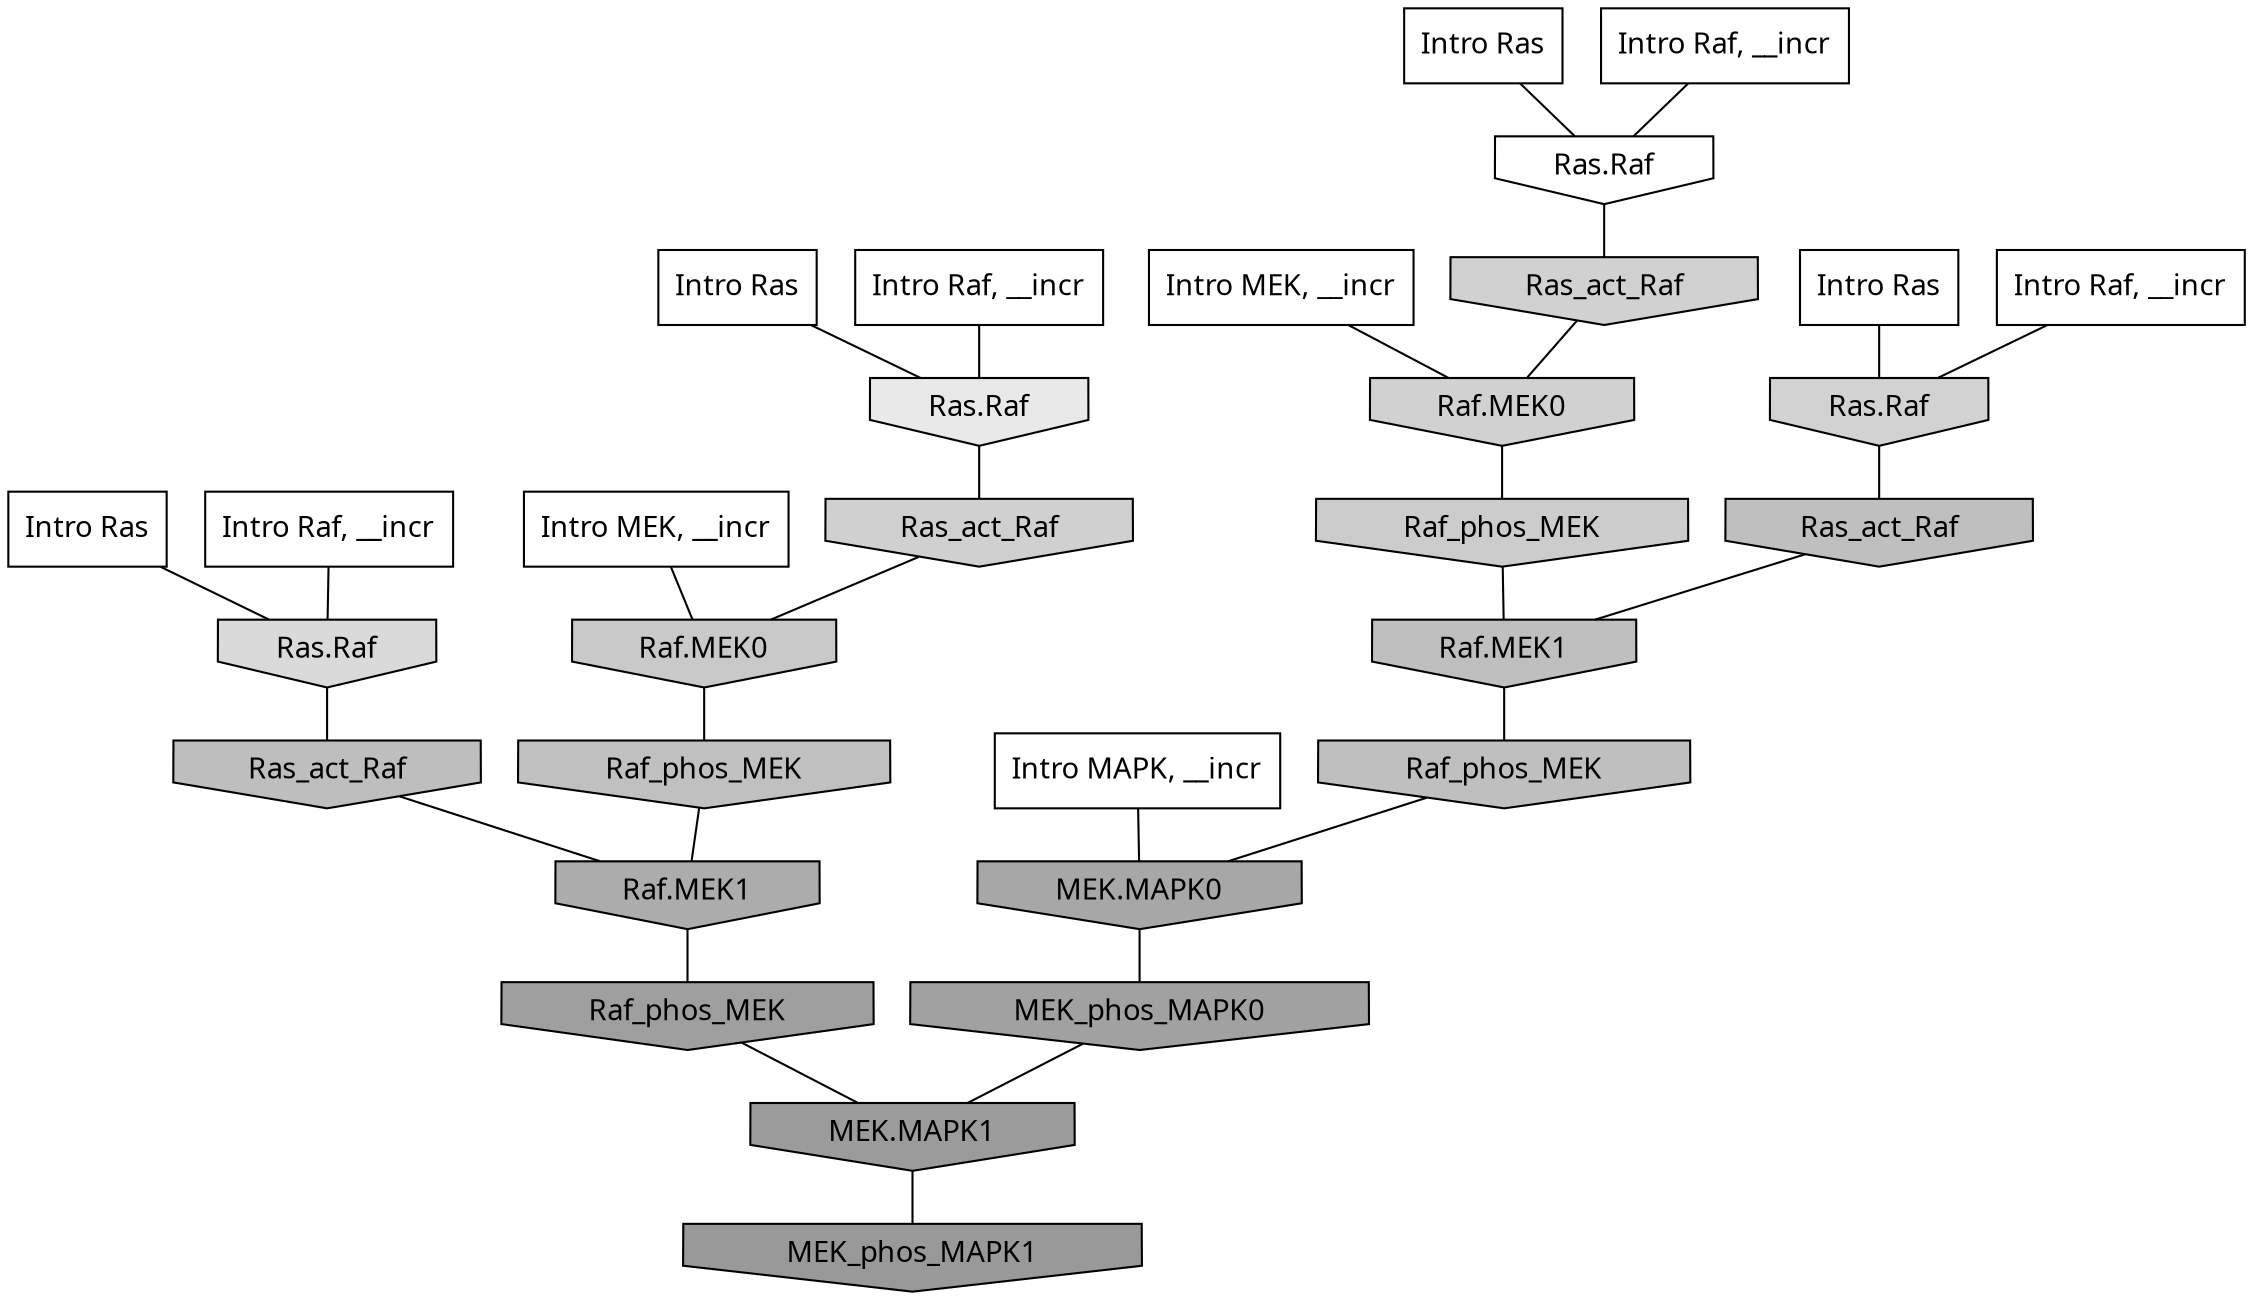 digraph G{
  rankdir="TB";
  ranksep=0.30;
  node [fontname="CMU Serif"];
  edge [fontname="CMU Serif"];
  
  9 [label="Intro Ras", shape=rectangle, style=filled, fillcolor="0.000 0.000 1.000"]
  
  15 [label="Intro Ras", shape=rectangle, style=filled, fillcolor="0.000 0.000 1.000"]
  
  43 [label="Intro Ras", shape=rectangle, style=filled, fillcolor="0.000 0.000 1.000"]
  
  68 [label="Intro Ras", shape=rectangle, style=filled, fillcolor="0.000 0.000 1.000"]
  
  166 [label="Intro Raf, __incr", shape=rectangle, style=filled, fillcolor="0.000 0.000 1.000"]
  
  322 [label="Intro Raf, __incr", shape=rectangle, style=filled, fillcolor="0.000 0.000 1.000"]
  
  606 [label="Intro Raf, __incr", shape=rectangle, style=filled, fillcolor="0.000 0.000 1.000"]
  
  836 [label="Intro Raf, __incr", shape=rectangle, style=filled, fillcolor="0.000 0.000 1.000"]
  
  1331 [label="Intro MEK, __incr", shape=rectangle, style=filled, fillcolor="0.000 0.000 1.000"]
  
  1992 [label="Intro MEK, __incr", shape=rectangle, style=filled, fillcolor="0.000 0.000 1.000"]
  
  2762 [label="Intro MAPK, __incr", shape=rectangle, style=filled, fillcolor="0.000 0.000 1.000"]
  
  3200 [label="Ras.Raf", shape=invhouse, style=filled, fillcolor="0.000 0.000 1.000"]
  
  4002 [label="Ras.Raf", shape=invhouse, style=filled, fillcolor="0.000 0.000 0.914"]
  
  4790 [label="Ras.Raf", shape=invhouse, style=filled, fillcolor="0.000 0.000 0.853"]
  
  5204 [label="Ras.Raf", shape=invhouse, style=filled, fillcolor="0.000 0.000 0.823"]
  
  5294 [label="Ras_act_Raf", shape=invhouse, style=filled, fillcolor="0.000 0.000 0.818"]
  
  5296 [label="Raf.MEK0", shape=invhouse, style=filled, fillcolor="0.000 0.000 0.818"]
  
  5331 [label="Ras_act_Raf", shape=invhouse, style=filled, fillcolor="0.000 0.000 0.816"]
  
  5588 [label="Raf_phos_MEK", shape=invhouse, style=filled, fillcolor="0.000 0.000 0.797"]
  
  5719 [label="Raf.MEK0", shape=invhouse, style=filled, fillcolor="0.000 0.000 0.789"]
  
  6382 [label="Raf_phos_MEK", shape=invhouse, style=filled, fillcolor="0.000 0.000 0.751"]
  
  6428 [label="Ras_act_Raf", shape=invhouse, style=filled, fillcolor="0.000 0.000 0.750"]
  
  6430 [label="Raf.MEK1", shape=invhouse, style=filled, fillcolor="0.000 0.000 0.750"]
  
  6449 [label="Raf_phos_MEK", shape=invhouse, style=filled, fillcolor="0.000 0.000 0.748"]
  
  6547 [label="Ras_act_Raf", shape=invhouse, style=filled, fillcolor="0.000 0.000 0.744"]
  
  8429 [label="Raf.MEK1", shape=invhouse, style=filled, fillcolor="0.000 0.000 0.673"]
  
  8950 [label="MEK.MAPK0", shape=invhouse, style=filled, fillcolor="0.000 0.000 0.655"]
  
  9953 [label="MEK_phos_MAPK0", shape=invhouse, style=filled, fillcolor="0.000 0.000 0.629"]
  
  10138 [label="Raf_phos_MEK", shape=invhouse, style=filled, fillcolor="0.000 0.000 0.623"]
  
  10684 [label="MEK.MAPK1", shape=invhouse, style=filled, fillcolor="0.000 0.000 0.609"]
  
  11115 [label="MEK_phos_MAPK1", shape=invhouse, style=filled, fillcolor="0.000 0.000 0.600"]
  
  
  10684 -> 11115 [dir=none, color="0.000 0.000 0.000"] 
  10138 -> 10684 [dir=none, color="0.000 0.000 0.000"] 
  9953 -> 10684 [dir=none, color="0.000 0.000 0.000"] 
  8950 -> 9953 [dir=none, color="0.000 0.000 0.000"] 
  8429 -> 10138 [dir=none, color="0.000 0.000 0.000"] 
  6547 -> 8429 [dir=none, color="0.000 0.000 0.000"] 
  6449 -> 8950 [dir=none, color="0.000 0.000 0.000"] 
  6430 -> 6449 [dir=none, color="0.000 0.000 0.000"] 
  6428 -> 6430 [dir=none, color="0.000 0.000 0.000"] 
  6382 -> 8429 [dir=none, color="0.000 0.000 0.000"] 
  5719 -> 6382 [dir=none, color="0.000 0.000 0.000"] 
  5588 -> 6430 [dir=none, color="0.000 0.000 0.000"] 
  5331 -> 5719 [dir=none, color="0.000 0.000 0.000"] 
  5296 -> 5588 [dir=none, color="0.000 0.000 0.000"] 
  5294 -> 5296 [dir=none, color="0.000 0.000 0.000"] 
  5204 -> 6428 [dir=none, color="0.000 0.000 0.000"] 
  4790 -> 6547 [dir=none, color="0.000 0.000 0.000"] 
  4002 -> 5331 [dir=none, color="0.000 0.000 0.000"] 
  3200 -> 5294 [dir=none, color="0.000 0.000 0.000"] 
  2762 -> 8950 [dir=none, color="0.000 0.000 0.000"] 
  1992 -> 5296 [dir=none, color="0.000 0.000 0.000"] 
  1331 -> 5719 [dir=none, color="0.000 0.000 0.000"] 
  836 -> 3200 [dir=none, color="0.000 0.000 0.000"] 
  606 -> 4790 [dir=none, color="0.000 0.000 0.000"] 
  322 -> 4002 [dir=none, color="0.000 0.000 0.000"] 
  166 -> 5204 [dir=none, color="0.000 0.000 0.000"] 
  68 -> 4002 [dir=none, color="0.000 0.000 0.000"] 
  43 -> 5204 [dir=none, color="0.000 0.000 0.000"] 
  15 -> 3200 [dir=none, color="0.000 0.000 0.000"] 
  9 -> 4790 [dir=none, color="0.000 0.000 0.000"] 
  
  }
